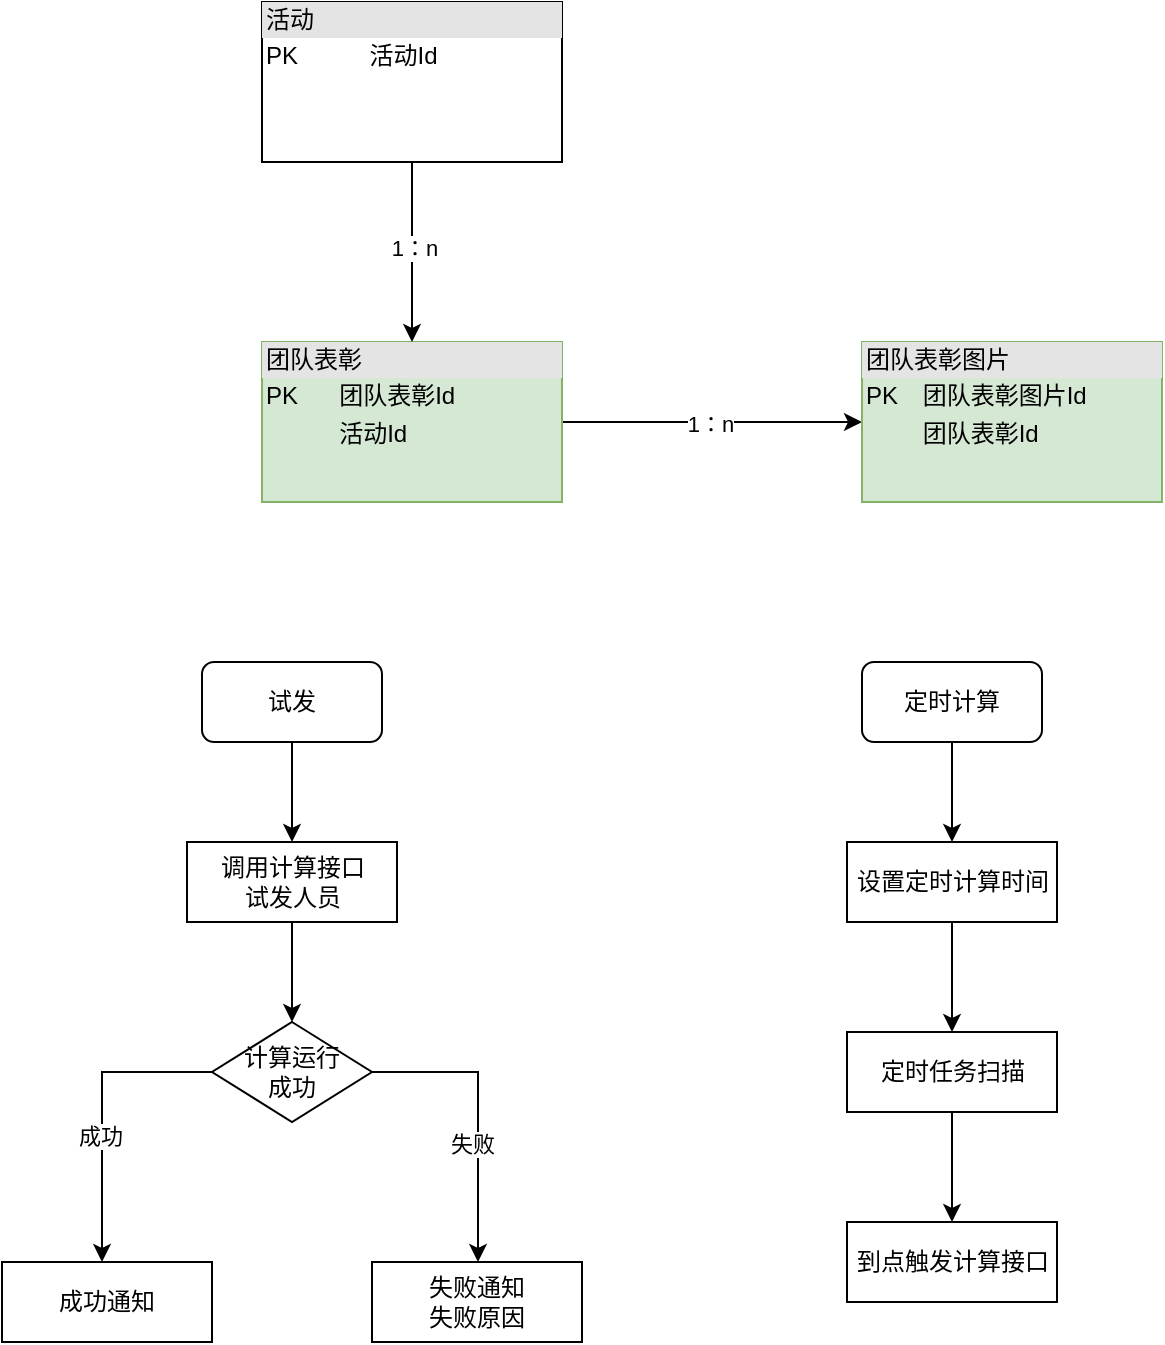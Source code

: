 <mxfile version="21.8.2" type="github">
  <diagram name="第 1 页" id="uQnc2c0iIG_h71mx5ojg">
    <mxGraphModel dx="1050" dy="580" grid="1" gridSize="10" guides="1" tooltips="1" connect="1" arrows="1" fold="1" page="1" pageScale="1" pageWidth="300000" pageHeight="30000" math="0" shadow="0">
      <root>
        <mxCell id="0" />
        <mxCell id="1" parent="0" />
        <mxCell id="PS2yi4pKl5YuFN-2JHLJ-8" style="edgeStyle=orthogonalEdgeStyle;rounded=0;orthogonalLoop=1;jettySize=auto;html=1;entryX=0;entryY=0.5;entryDx=0;entryDy=0;" parent="1" source="PS2yi4pKl5YuFN-2JHLJ-3" target="PS2yi4pKl5YuFN-2JHLJ-4" edge="1">
          <mxGeometry relative="1" as="geometry" />
        </mxCell>
        <mxCell id="PS2yi4pKl5YuFN-2JHLJ-9" value="1：n" style="edgeLabel;html=1;align=center;verticalAlign=middle;resizable=0;points=[];" parent="PS2yi4pKl5YuFN-2JHLJ-8" vertex="1" connectable="0">
          <mxGeometry x="-0.016" y="-1" relative="1" as="geometry">
            <mxPoint as="offset" />
          </mxGeometry>
        </mxCell>
        <mxCell id="PS2yi4pKl5YuFN-2JHLJ-3" value="&lt;div style=&quot;box-sizing:border-box;width:100%;background:#e4e4e4;padding:2px;&quot;&gt;团队表彰&lt;/div&gt;&lt;table style=&quot;width:100%;font-size:1em;&quot; cellpadding=&quot;2&quot; cellspacing=&quot;0&quot;&gt;&lt;tbody&gt;&lt;tr&gt;&lt;td&gt;PK&lt;/td&gt;&lt;td&gt;团队表彰Id&lt;/td&gt;&lt;/tr&gt;&lt;tr&gt;&lt;td&gt;&lt;/td&gt;&lt;td&gt;活动Id&lt;/td&gt;&lt;/tr&gt;&lt;tr&gt;&lt;td&gt;&lt;/td&gt;&lt;td&gt;&lt;br&gt;&lt;/td&gt;&lt;/tr&gt;&lt;/tbody&gt;&lt;/table&gt;" style="verticalAlign=top;align=left;overflow=fill;html=1;whiteSpace=wrap;fillColor=#d5e8d4;strokeColor=#82b366;" parent="1" vertex="1">
          <mxGeometry x="210" y="250" width="150" height="80" as="geometry" />
        </mxCell>
        <mxCell id="PS2yi4pKl5YuFN-2JHLJ-4" value="&lt;div style=&quot;box-sizing:border-box;width:100%;background:#e4e4e4;padding:2px;&quot;&gt;团队表彰图片&lt;/div&gt;&lt;table style=&quot;width:100%;font-size:1em;&quot; cellpadding=&quot;2&quot; cellspacing=&quot;0&quot;&gt;&lt;tbody&gt;&lt;tr&gt;&lt;td&gt;PK&lt;/td&gt;&lt;td&gt;团队表彰图片Id&lt;/td&gt;&lt;/tr&gt;&lt;tr&gt;&lt;td&gt;&lt;/td&gt;&lt;td&gt;团队表彰Id&lt;/td&gt;&lt;/tr&gt;&lt;tr&gt;&lt;td&gt;&lt;/td&gt;&lt;td&gt;&lt;br&gt;&lt;/td&gt;&lt;/tr&gt;&lt;/tbody&gt;&lt;/table&gt;" style="verticalAlign=top;align=left;overflow=fill;html=1;whiteSpace=wrap;fillColor=#d5e8d4;strokeColor=#82b366;" parent="1" vertex="1">
          <mxGeometry x="510" y="250" width="150" height="80" as="geometry" />
        </mxCell>
        <mxCell id="PS2yi4pKl5YuFN-2JHLJ-6" style="edgeStyle=orthogonalEdgeStyle;rounded=0;orthogonalLoop=1;jettySize=auto;html=1;" parent="1" source="PS2yi4pKl5YuFN-2JHLJ-5" target="PS2yi4pKl5YuFN-2JHLJ-3" edge="1">
          <mxGeometry relative="1" as="geometry" />
        </mxCell>
        <mxCell id="PS2yi4pKl5YuFN-2JHLJ-7" value="1：n" style="edgeLabel;html=1;align=center;verticalAlign=middle;resizable=0;points=[];" parent="PS2yi4pKl5YuFN-2JHLJ-6" vertex="1" connectable="0">
          <mxGeometry x="-0.049" y="1" relative="1" as="geometry">
            <mxPoint as="offset" />
          </mxGeometry>
        </mxCell>
        <mxCell id="PS2yi4pKl5YuFN-2JHLJ-5" value="&lt;div style=&quot;box-sizing:border-box;width:100%;background:#e4e4e4;padding:2px;&quot;&gt;活动&lt;/div&gt;&lt;table style=&quot;width:100%;font-size:1em;&quot; cellpadding=&quot;2&quot; cellspacing=&quot;0&quot;&gt;&lt;tbody&gt;&lt;tr&gt;&lt;td&gt;PK&lt;/td&gt;&lt;td&gt;活动Id&lt;/td&gt;&lt;/tr&gt;&lt;tr&gt;&lt;td&gt;&lt;/td&gt;&lt;td&gt;&lt;br&gt;&lt;/td&gt;&lt;/tr&gt;&lt;tr&gt;&lt;td&gt;&lt;/td&gt;&lt;td&gt;&lt;br&gt;&lt;/td&gt;&lt;/tr&gt;&lt;/tbody&gt;&lt;/table&gt;" style="verticalAlign=top;align=left;overflow=fill;html=1;whiteSpace=wrap;" parent="1" vertex="1">
          <mxGeometry x="210" y="80" width="150" height="80" as="geometry" />
        </mxCell>
        <mxCell id="vS3xbVpzAr4w5fPz4_WH-8" value="" style="edgeStyle=orthogonalEdgeStyle;rounded=0;orthogonalLoop=1;jettySize=auto;html=1;" edge="1" parent="1" source="vS3xbVpzAr4w5fPz4_WH-1" target="vS3xbVpzAr4w5fPz4_WH-2">
          <mxGeometry relative="1" as="geometry" />
        </mxCell>
        <mxCell id="vS3xbVpzAr4w5fPz4_WH-1" value="试发" style="rounded=1;whiteSpace=wrap;html=1;" vertex="1" parent="1">
          <mxGeometry x="180" y="410" width="90" height="40" as="geometry" />
        </mxCell>
        <mxCell id="vS3xbVpzAr4w5fPz4_WH-9" value="" style="edgeStyle=orthogonalEdgeStyle;rounded=0;orthogonalLoop=1;jettySize=auto;html=1;" edge="1" parent="1" source="vS3xbVpzAr4w5fPz4_WH-2" target="vS3xbVpzAr4w5fPz4_WH-5">
          <mxGeometry relative="1" as="geometry" />
        </mxCell>
        <mxCell id="vS3xbVpzAr4w5fPz4_WH-2" value="调用计算接口&lt;br&gt;试发人员" style="rounded=0;whiteSpace=wrap;html=1;" vertex="1" parent="1">
          <mxGeometry x="172.5" y="500" width="105" height="40" as="geometry" />
        </mxCell>
        <mxCell id="vS3xbVpzAr4w5fPz4_WH-10" style="edgeStyle=orthogonalEdgeStyle;rounded=0;orthogonalLoop=1;jettySize=auto;html=1;" edge="1" parent="1" source="vS3xbVpzAr4w5fPz4_WH-5" target="vS3xbVpzAr4w5fPz4_WH-6">
          <mxGeometry relative="1" as="geometry">
            <Array as="points">
              <mxPoint x="130" y="615" />
            </Array>
          </mxGeometry>
        </mxCell>
        <mxCell id="vS3xbVpzAr4w5fPz4_WH-11" value="成功" style="edgeLabel;html=1;align=center;verticalAlign=middle;resizable=0;points=[];" vertex="1" connectable="0" parent="vS3xbVpzAr4w5fPz4_WH-10">
          <mxGeometry x="0.152" y="-1" relative="1" as="geometry">
            <mxPoint as="offset" />
          </mxGeometry>
        </mxCell>
        <mxCell id="vS3xbVpzAr4w5fPz4_WH-12" style="edgeStyle=orthogonalEdgeStyle;rounded=0;orthogonalLoop=1;jettySize=auto;html=1;" edge="1" parent="1" source="vS3xbVpzAr4w5fPz4_WH-5" target="vS3xbVpzAr4w5fPz4_WH-7">
          <mxGeometry relative="1" as="geometry">
            <Array as="points">
              <mxPoint x="318" y="615" />
            </Array>
          </mxGeometry>
        </mxCell>
        <mxCell id="vS3xbVpzAr4w5fPz4_WH-13" value="失败" style="edgeLabel;html=1;align=center;verticalAlign=middle;resizable=0;points=[];" vertex="1" connectable="0" parent="vS3xbVpzAr4w5fPz4_WH-12">
          <mxGeometry x="0.195" y="-3" relative="1" as="geometry">
            <mxPoint as="offset" />
          </mxGeometry>
        </mxCell>
        <mxCell id="vS3xbVpzAr4w5fPz4_WH-5" value="计算运行&lt;br&gt;成功" style="rhombus;whiteSpace=wrap;html=1;" vertex="1" parent="1">
          <mxGeometry x="185" y="590" width="80" height="50" as="geometry" />
        </mxCell>
        <mxCell id="vS3xbVpzAr4w5fPz4_WH-6" value="成功通知" style="rounded=0;whiteSpace=wrap;html=1;" vertex="1" parent="1">
          <mxGeometry x="80" y="710" width="105" height="40" as="geometry" />
        </mxCell>
        <mxCell id="vS3xbVpzAr4w5fPz4_WH-7" value="失败通知&lt;br&gt;失败原因" style="rounded=0;whiteSpace=wrap;html=1;" vertex="1" parent="1">
          <mxGeometry x="265" y="710" width="105" height="40" as="geometry" />
        </mxCell>
        <mxCell id="vS3xbVpzAr4w5fPz4_WH-18" value="" style="edgeStyle=orthogonalEdgeStyle;rounded=0;orthogonalLoop=1;jettySize=auto;html=1;" edge="1" parent="1" source="vS3xbVpzAr4w5fPz4_WH-14" target="vS3xbVpzAr4w5fPz4_WH-15">
          <mxGeometry relative="1" as="geometry" />
        </mxCell>
        <mxCell id="vS3xbVpzAr4w5fPz4_WH-14" value="定时计算" style="rounded=1;whiteSpace=wrap;html=1;" vertex="1" parent="1">
          <mxGeometry x="510" y="410" width="90" height="40" as="geometry" />
        </mxCell>
        <mxCell id="vS3xbVpzAr4w5fPz4_WH-19" value="" style="edgeStyle=orthogonalEdgeStyle;rounded=0;orthogonalLoop=1;jettySize=auto;html=1;" edge="1" parent="1" source="vS3xbVpzAr4w5fPz4_WH-15" target="vS3xbVpzAr4w5fPz4_WH-16">
          <mxGeometry relative="1" as="geometry" />
        </mxCell>
        <mxCell id="vS3xbVpzAr4w5fPz4_WH-15" value="设置定时计算时间" style="rounded=0;whiteSpace=wrap;html=1;" vertex="1" parent="1">
          <mxGeometry x="502.5" y="500" width="105" height="40" as="geometry" />
        </mxCell>
        <mxCell id="vS3xbVpzAr4w5fPz4_WH-20" value="" style="edgeStyle=orthogonalEdgeStyle;rounded=0;orthogonalLoop=1;jettySize=auto;html=1;" edge="1" parent="1" source="vS3xbVpzAr4w5fPz4_WH-16" target="vS3xbVpzAr4w5fPz4_WH-17">
          <mxGeometry relative="1" as="geometry" />
        </mxCell>
        <mxCell id="vS3xbVpzAr4w5fPz4_WH-16" value="定时任务扫描" style="rounded=0;whiteSpace=wrap;html=1;" vertex="1" parent="1">
          <mxGeometry x="502.5" y="595" width="105" height="40" as="geometry" />
        </mxCell>
        <mxCell id="vS3xbVpzAr4w5fPz4_WH-17" value="到点触发计算接口" style="rounded=0;whiteSpace=wrap;html=1;" vertex="1" parent="1">
          <mxGeometry x="502.5" y="690" width="105" height="40" as="geometry" />
        </mxCell>
      </root>
    </mxGraphModel>
  </diagram>
</mxfile>

